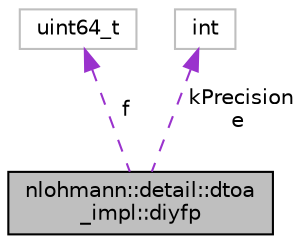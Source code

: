 digraph "nlohmann::detail::dtoa_impl::diyfp"
{
 // INTERACTIVE_SVG=YES
  edge [fontname="Helvetica",fontsize="10",labelfontname="Helvetica",labelfontsize="10"];
  node [fontname="Helvetica",fontsize="10",shape=record];
  Node1 [label="nlohmann::detail::dtoa\l_impl::diyfp",height=0.2,width=0.4,color="black", fillcolor="grey75", style="filled", fontcolor="black"];
  Node2 -> Node1 [dir="back",color="darkorchid3",fontsize="10",style="dashed",label=" f" ,fontname="Helvetica"];
  Node2 [label="uint64_t",height=0.2,width=0.4,color="grey75", fillcolor="white", style="filled"];
  Node3 -> Node1 [dir="back",color="darkorchid3",fontsize="10",style="dashed",label=" kPrecision\ne" ,fontname="Helvetica"];
  Node3 [label="int",height=0.2,width=0.4,color="grey75", fillcolor="white", style="filled"];
}
